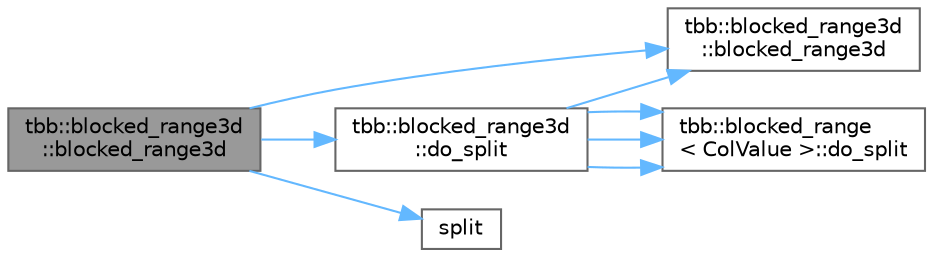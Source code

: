 digraph "tbb::blocked_range3d::blocked_range3d"
{
 // LATEX_PDF_SIZE
  bgcolor="transparent";
  edge [fontname=Helvetica,fontsize=10,labelfontname=Helvetica,labelfontsize=10];
  node [fontname=Helvetica,fontsize=10,shape=box,height=0.2,width=0.4];
  rankdir="LR";
  Node1 [id="Node000001",label="tbb::blocked_range3d\l::blocked_range3d",height=0.2,width=0.4,color="gray40", fillcolor="grey60", style="filled", fontcolor="black",tooltip=" "];
  Node1 -> Node2 [id="edge1_Node000001_Node000002",color="steelblue1",style="solid",tooltip=" "];
  Node2 [id="Node000002",label="tbb::blocked_range3d\l::blocked_range3d",height=0.2,width=0.4,color="grey40", fillcolor="white", style="filled",URL="$classtbb_1_1blocked__range3d.html#aa5159e07e2d601319eece538edb8add0",tooltip=" "];
  Node1 -> Node3 [id="edge2_Node000001_Node000003",color="steelblue1",style="solid",tooltip=" "];
  Node3 [id="Node000003",label="tbb::blocked_range3d\l::do_split",height=0.2,width=0.4,color="grey40", fillcolor="white", style="filled",URL="$classtbb_1_1blocked__range3d.html#ac83b305fb6dc5da50a4f6c4fdb551654",tooltip=" "];
  Node3 -> Node2 [id="edge3_Node000003_Node000002",color="steelblue1",style="solid",tooltip=" "];
  Node3 -> Node4 [id="edge4_Node000003_Node000004",color="steelblue1",style="solid",tooltip=" "];
  Node4 [id="Node000004",label="tbb::blocked_range\l\< ColValue \>::do_split",height=0.2,width=0.4,color="grey40", fillcolor="white", style="filled",URL="$classtbb_1_1blocked__range.html#aa5b02cb98cc0ad6c0cd5d29bb1271b7c",tooltip=" "];
  Node3 -> Node4 [id="edge5_Node000003_Node000004",color="steelblue1",style="solid",tooltip=" "];
  Node3 -> Node4 [id="edge6_Node000003_Node000004",color="steelblue1",style="solid",tooltip=" "];
  Node1 -> Node5 [id="edge7_Node000001_Node000005",color="steelblue1",style="solid",tooltip=" "];
  Node5 [id="Node000005",label="split",height=0.2,width=0.4,color="grey40", fillcolor="white", style="filled",URL="$dff__run_8cpp.html#a0711bc625a1e6944ca62107b5847365f",tooltip=" "];
}
